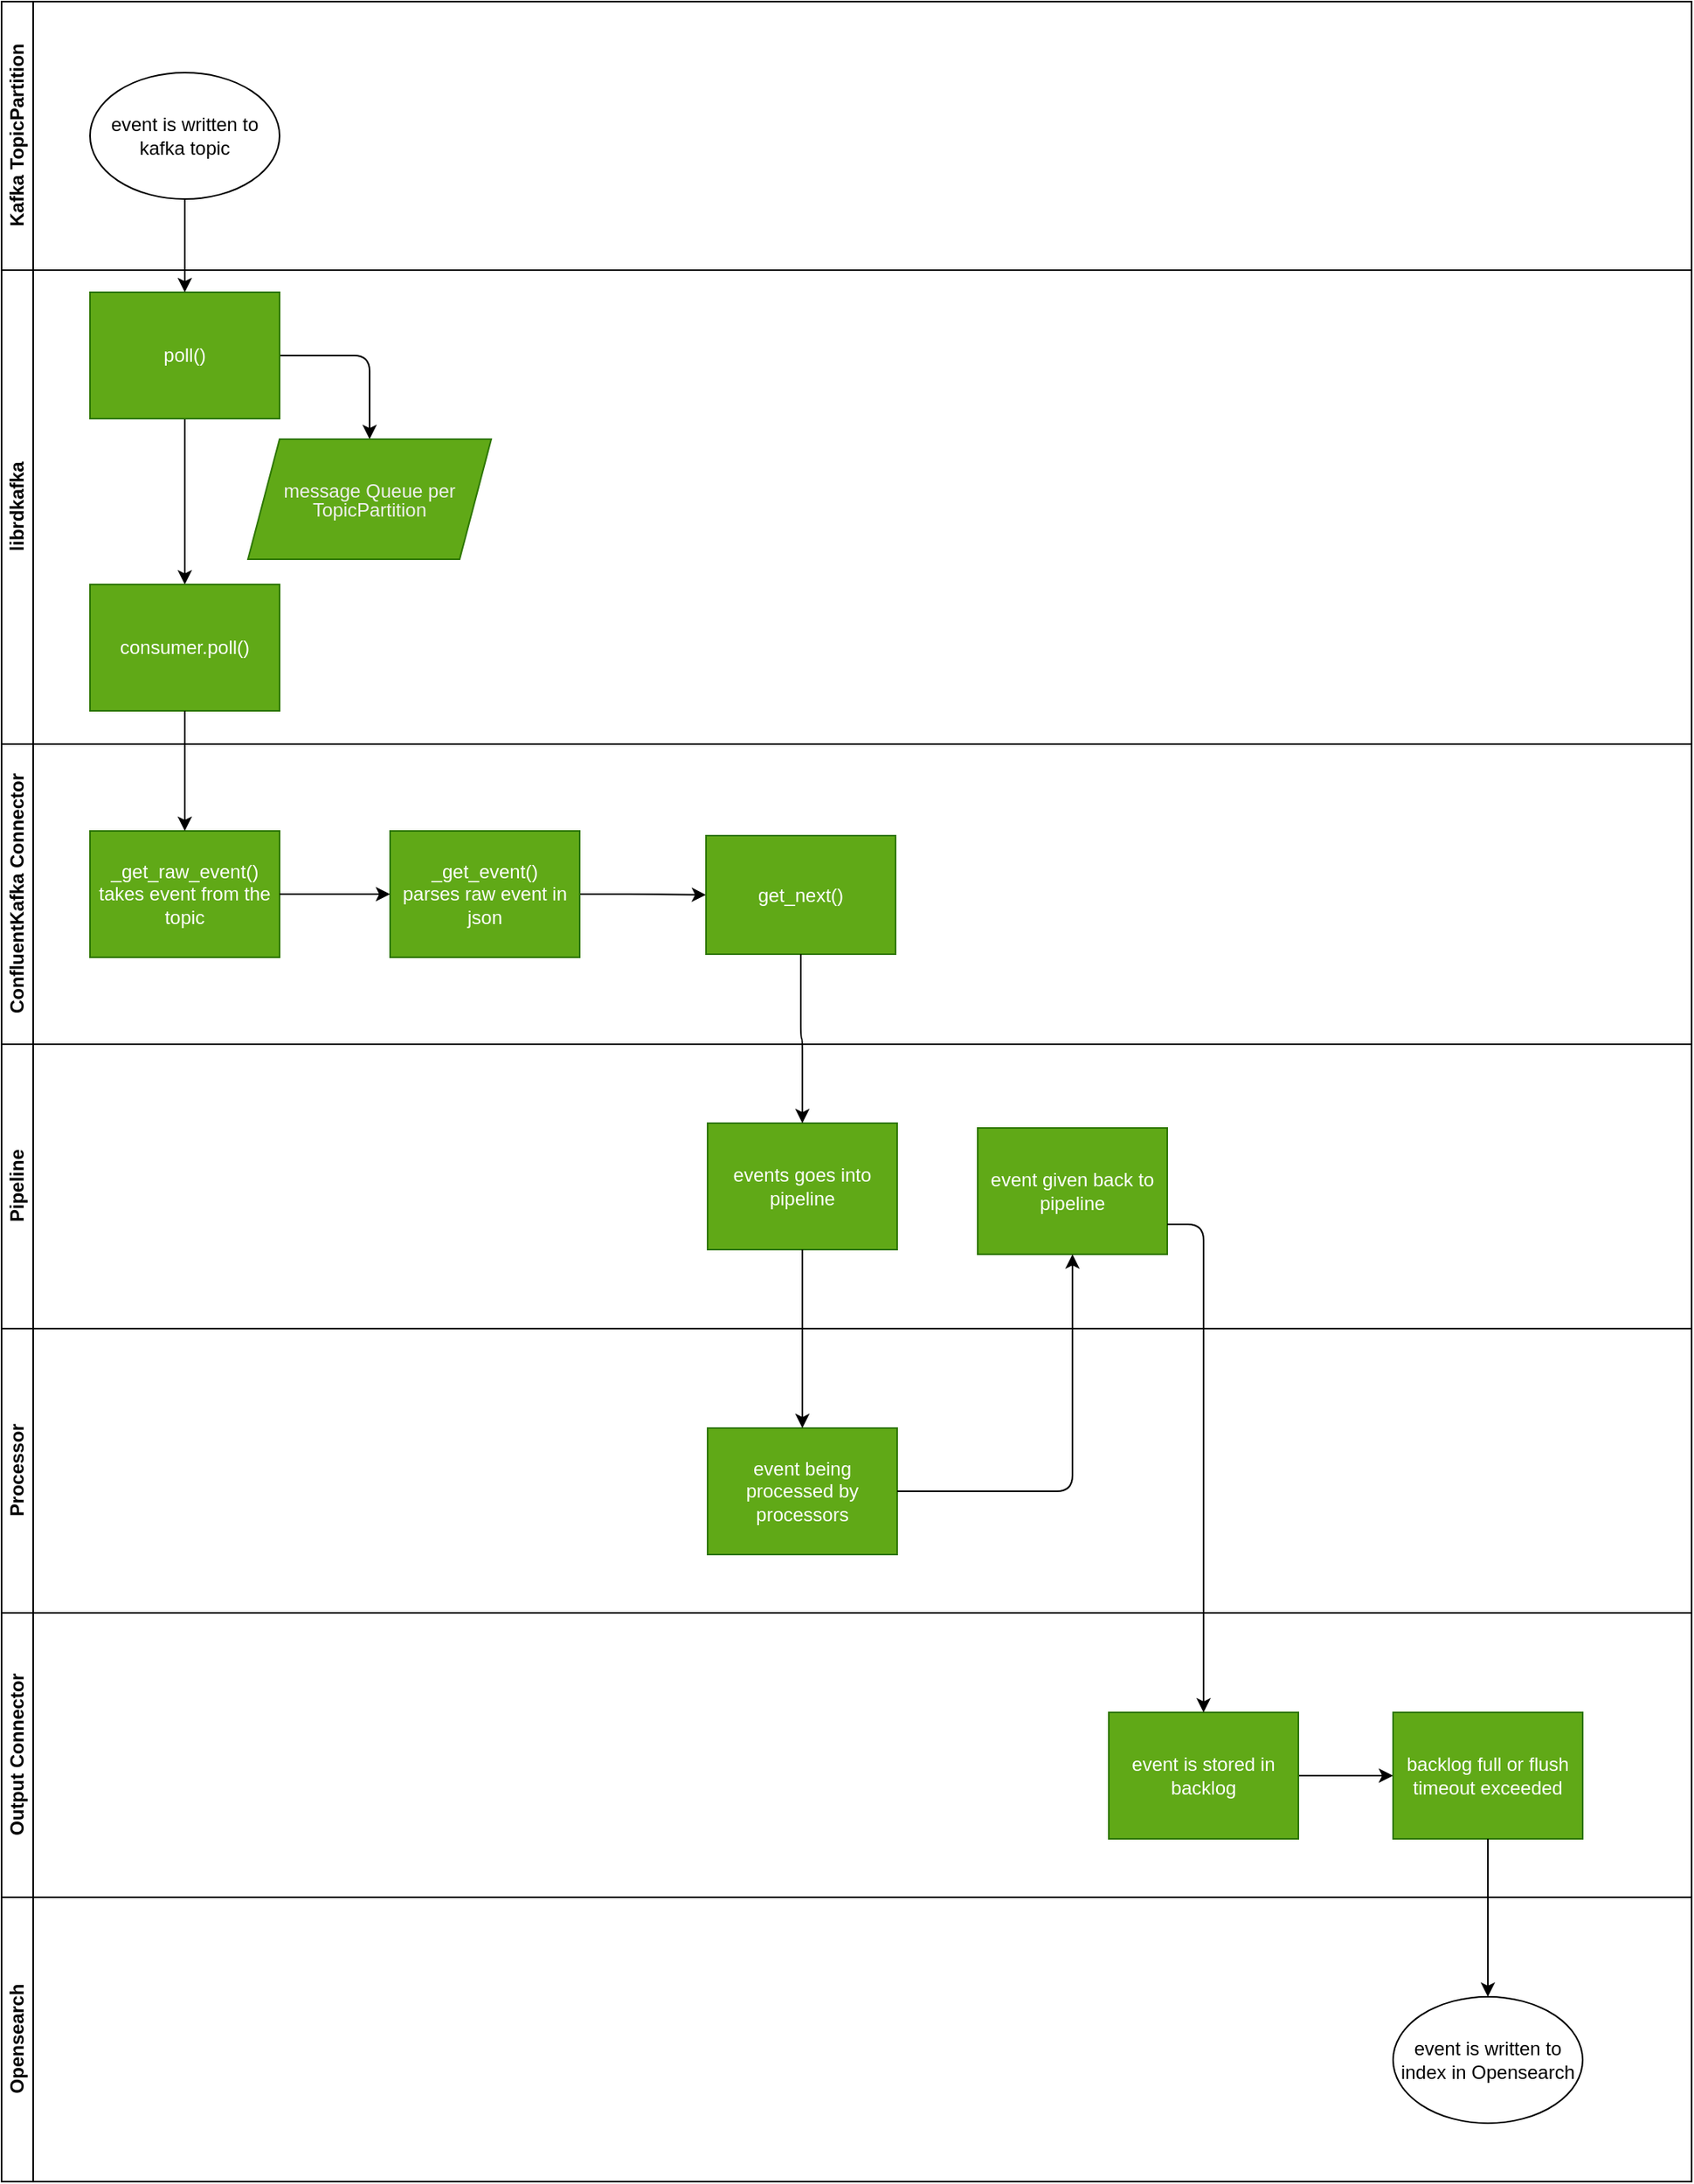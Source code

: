 <mxfile>
    <diagram id="CprJfZTJ5oxMJRHnkWTq" name="Page-1">
        <mxGraphModel dx="832" dy="307" grid="1" gridSize="10" guides="1" tooltips="1" connect="1" arrows="1" fold="1" page="1" pageScale="1" pageWidth="850" pageHeight="1100" math="0" shadow="0">
            <root>
                <mxCell id="0"/>
                <mxCell id="1" parent="0"/>
                <mxCell id="24" value="" style="swimlane;html=1;childLayout=stackLayout;resizeParent=1;resizeParentMax=0;horizontal=1;startSize=0;horizontalStack=0;whiteSpace=wrap;" parent="1" vertex="1">
                    <mxGeometry x="14" y="26" width="1070" height="1380" as="geometry"/>
                </mxCell>
                <mxCell id="25" value="Kafka TopicPartition" style="swimlane;html=1;startSize=20;horizontal=0;" parent="24" vertex="1">
                    <mxGeometry width="1070" height="170" as="geometry"/>
                </mxCell>
                <mxCell id="56" value="&lt;font style=&quot;background-color: rgb(255, 255, 255);&quot; color=&quot;#000000&quot;&gt;event is written to kafka topic&lt;/font&gt;" style="ellipse;whiteSpace=wrap;html=1;" vertex="1" parent="25">
                    <mxGeometry x="56" y="45" width="120" height="80" as="geometry"/>
                </mxCell>
                <mxCell id="34" value="librdkafka" style="swimlane;html=1;startSize=20;horizontal=0;" parent="24" vertex="1">
                    <mxGeometry y="170" width="1070" height="300" as="geometry"/>
                </mxCell>
                <mxCell id="40" value="" style="edgeStyle=none;html=1;" parent="34" source="35" target="39" edge="1">
                    <mxGeometry relative="1" as="geometry"/>
                </mxCell>
                <mxCell id="42" style="edgeStyle=orthogonalEdgeStyle;html=1;entryX=0.5;entryY=0;entryDx=0;entryDy=0;exitX=1;exitY=0.5;exitDx=0;exitDy=0;" parent="34" source="35" target="47" edge="1">
                    <mxGeometry relative="1" as="geometry">
                        <mxPoint x="230" y="110" as="targetPoint"/>
                    </mxGeometry>
                </mxCell>
                <mxCell id="35" value="poll()" style="rounded=0;whiteSpace=wrap;html=1;fillColor=#60a917;fontColor=#ffffff;strokeColor=#2D7600;" parent="34" vertex="1">
                    <mxGeometry x="56" y="14" width="120" height="80" as="geometry"/>
                </mxCell>
                <mxCell id="39" value="consumer.poll()" style="rounded=0;whiteSpace=wrap;html=1;fillColor=#60a917;fontColor=#ffffff;strokeColor=#2D7600;" parent="34" vertex="1">
                    <mxGeometry x="56" y="199" width="120" height="80" as="geometry"/>
                </mxCell>
                <mxCell id="47" value="&lt;p style=&quot;line-height: 100%;&quot;&gt;&lt;br&gt;&lt;span style=&quot;color: rgb(240, 240, 240); font-family: Helvetica; font-size: 12px; font-style: normal; font-variant-ligatures: normal; font-variant-caps: normal; font-weight: 400; letter-spacing: normal; orphans: 2; text-align: center; text-indent: 0px; text-transform: none; widows: 2; word-spacing: 0px; -webkit-text-stroke-width: 0px; text-decoration-thickness: initial; text-decoration-style: initial; text-decoration-color: initial; float: none; display: inline !important;&quot;&gt;message Queue per TopicPartition&lt;/span&gt;&lt;br&gt;&lt;br&gt;&lt;/p&gt;" style="shape=parallelogram;perimeter=parallelogramPerimeter;whiteSpace=wrap;html=1;fixedSize=1;sketch=0;size=20;fillColor=#60a917;fontColor=#ffffff;strokeColor=#2D7600;" parent="34" vertex="1">
                    <mxGeometry x="156" y="107" width="154" height="76" as="geometry"/>
                </mxCell>
                <mxCell id="26" value="ConfluentKafka Connector" style="swimlane;html=1;startSize=20;horizontal=0;" parent="24" vertex="1">
                    <mxGeometry y="470" width="1070" height="190" as="geometry"/>
                </mxCell>
                <mxCell id="3" value="_get_raw_event()&lt;br&gt;takes event from the topic" style="rounded=0;whiteSpace=wrap;html=1;fillColor=#60a917;fontColor=#ffffff;strokeColor=#2D7600;" parent="26" vertex="1">
                    <mxGeometry x="56" y="55" width="120" height="80" as="geometry"/>
                </mxCell>
                <mxCell id="45" value="" style="edgeStyle=orthogonalEdgeStyle;html=1;" parent="26" source="5" target="44" edge="1">
                    <mxGeometry relative="1" as="geometry"/>
                </mxCell>
                <mxCell id="5" value="_get_event()&lt;br&gt;parses raw event in json" style="rounded=0;whiteSpace=wrap;html=1;fillColor=#60a917;fontColor=#ffffff;strokeColor=#2D7600;" parent="26" vertex="1">
                    <mxGeometry x="246" y="55" width="120" height="80" as="geometry"/>
                </mxCell>
                <mxCell id="6" value="" style="edgeStyle=none;html=1;" parent="26" source="3" target="5" edge="1">
                    <mxGeometry relative="1" as="geometry"/>
                </mxCell>
                <mxCell id="44" value="get_next()" style="rounded=0;whiteSpace=wrap;html=1;fillColor=#60a917;fontColor=#ffffff;strokeColor=#2D7600;" parent="26" vertex="1">
                    <mxGeometry x="446" y="58" width="120" height="75" as="geometry"/>
                </mxCell>
                <mxCell id="27" value="Pipeline" style="swimlane;html=1;startSize=20;horizontal=0;" parent="24" vertex="1">
                    <mxGeometry y="660" width="1070" height="180" as="geometry"/>
                </mxCell>
                <mxCell id="7" value="events goes into pipeline" style="rounded=0;whiteSpace=wrap;html=1;fillColor=#60a917;fontColor=#ffffff;strokeColor=#2D7600;" parent="27" vertex="1">
                    <mxGeometry x="447" y="50" width="120" height="80" as="geometry"/>
                </mxCell>
                <mxCell id="11" value="event given back to pipeline" style="rounded=0;whiteSpace=wrap;html=1;fillColor=#60a917;fontColor=#ffffff;strokeColor=#2D7600;" parent="27" vertex="1">
                    <mxGeometry x="618" y="53" width="120" height="80" as="geometry"/>
                </mxCell>
                <mxCell id="28" value="Processor" style="swimlane;html=1;startSize=20;horizontal=0;" parent="24" vertex="1">
                    <mxGeometry y="840" width="1070" height="180" as="geometry"/>
                </mxCell>
                <mxCell id="9" value="event being processed by processors" style="rounded=0;whiteSpace=wrap;html=1;fillColor=#60a917;fontColor=#ffffff;strokeColor=#2D7600;" parent="28" vertex="1">
                    <mxGeometry x="447" y="63" width="120" height="80" as="geometry"/>
                </mxCell>
                <mxCell id="29" value="Output Connector" style="swimlane;html=1;startSize=20;horizontal=0;" parent="24" vertex="1">
                    <mxGeometry y="1020" width="1070" height="180" as="geometry"/>
                </mxCell>
                <mxCell id="31" value="" style="edgeStyle=orthogonalEdgeStyle;html=1;" parent="29" source="13" target="30" edge="1">
                    <mxGeometry relative="1" as="geometry"/>
                </mxCell>
                <mxCell id="13" value="event is stored in backlog" style="rounded=0;whiteSpace=wrap;html=1;fillColor=#60a917;fontColor=#ffffff;strokeColor=#2D7600;" parent="29" vertex="1">
                    <mxGeometry x="701" y="63" width="120" height="80" as="geometry"/>
                </mxCell>
                <mxCell id="30" value="backlog full or flush timeout exceeded" style="rounded=0;whiteSpace=wrap;html=1;fillColor=#60a917;fontColor=#ffffff;strokeColor=#2D7600;" parent="29" vertex="1">
                    <mxGeometry x="881" y="63" width="120" height="80" as="geometry"/>
                </mxCell>
                <mxCell id="48" value="Opensearch" style="swimlane;html=1;startSize=20;horizontal=0;" parent="24" vertex="1">
                    <mxGeometry y="1200" width="1070" height="180" as="geometry"/>
                </mxCell>
                <mxCell id="53" value="event is written to index in Opensearch" style="ellipse;whiteSpace=wrap;html=1;" parent="48" vertex="1">
                    <mxGeometry x="881" y="63" width="120" height="80" as="geometry"/>
                </mxCell>
                <mxCell id="8" value="" style="edgeStyle=orthogonalEdgeStyle;html=1;exitX=0.5;exitY=1;exitDx=0;exitDy=0;" parent="24" source="44" target="7" edge="1">
                    <mxGeometry relative="1" as="geometry"/>
                </mxCell>
                <mxCell id="10" value="" style="edgeStyle=none;html=1;" parent="24" source="7" target="9" edge="1">
                    <mxGeometry relative="1" as="geometry"/>
                </mxCell>
                <mxCell id="12" value="" style="edgeStyle=orthogonalEdgeStyle;html=1;" parent="24" source="9" target="11" edge="1">
                    <mxGeometry relative="1" as="geometry"/>
                </mxCell>
                <mxCell id="14" value="" style="edgeStyle=orthogonalEdgeStyle;html=1;entryX=0.5;entryY=0;entryDx=0;entryDy=0;" parent="24" source="11" target="13" edge="1">
                    <mxGeometry relative="1" as="geometry">
                        <Array as="points">
                            <mxPoint x="761" y="774"/>
                        </Array>
                    </mxGeometry>
                </mxCell>
                <mxCell id="38" value="" style="edgeStyle=none;html=1;" parent="24" source="56" target="35" edge="1">
                    <mxGeometry relative="1" as="geometry">
                        <mxPoint x="116" y="145" as="sourcePoint"/>
                        <Array as="points">
                            <mxPoint x="116" y="174"/>
                        </Array>
                    </mxGeometry>
                </mxCell>
                <mxCell id="43" value="" style="edgeStyle=orthogonalEdgeStyle;html=1;" parent="24" source="39" target="3" edge="1">
                    <mxGeometry relative="1" as="geometry"/>
                </mxCell>
                <mxCell id="54" value="" style="edgeStyle=orthogonalEdgeStyle;html=1;" parent="24" source="30" target="53" edge="1">
                    <mxGeometry relative="1" as="geometry"/>
                </mxCell>
            </root>
        </mxGraphModel>
    </diagram>
</mxfile>